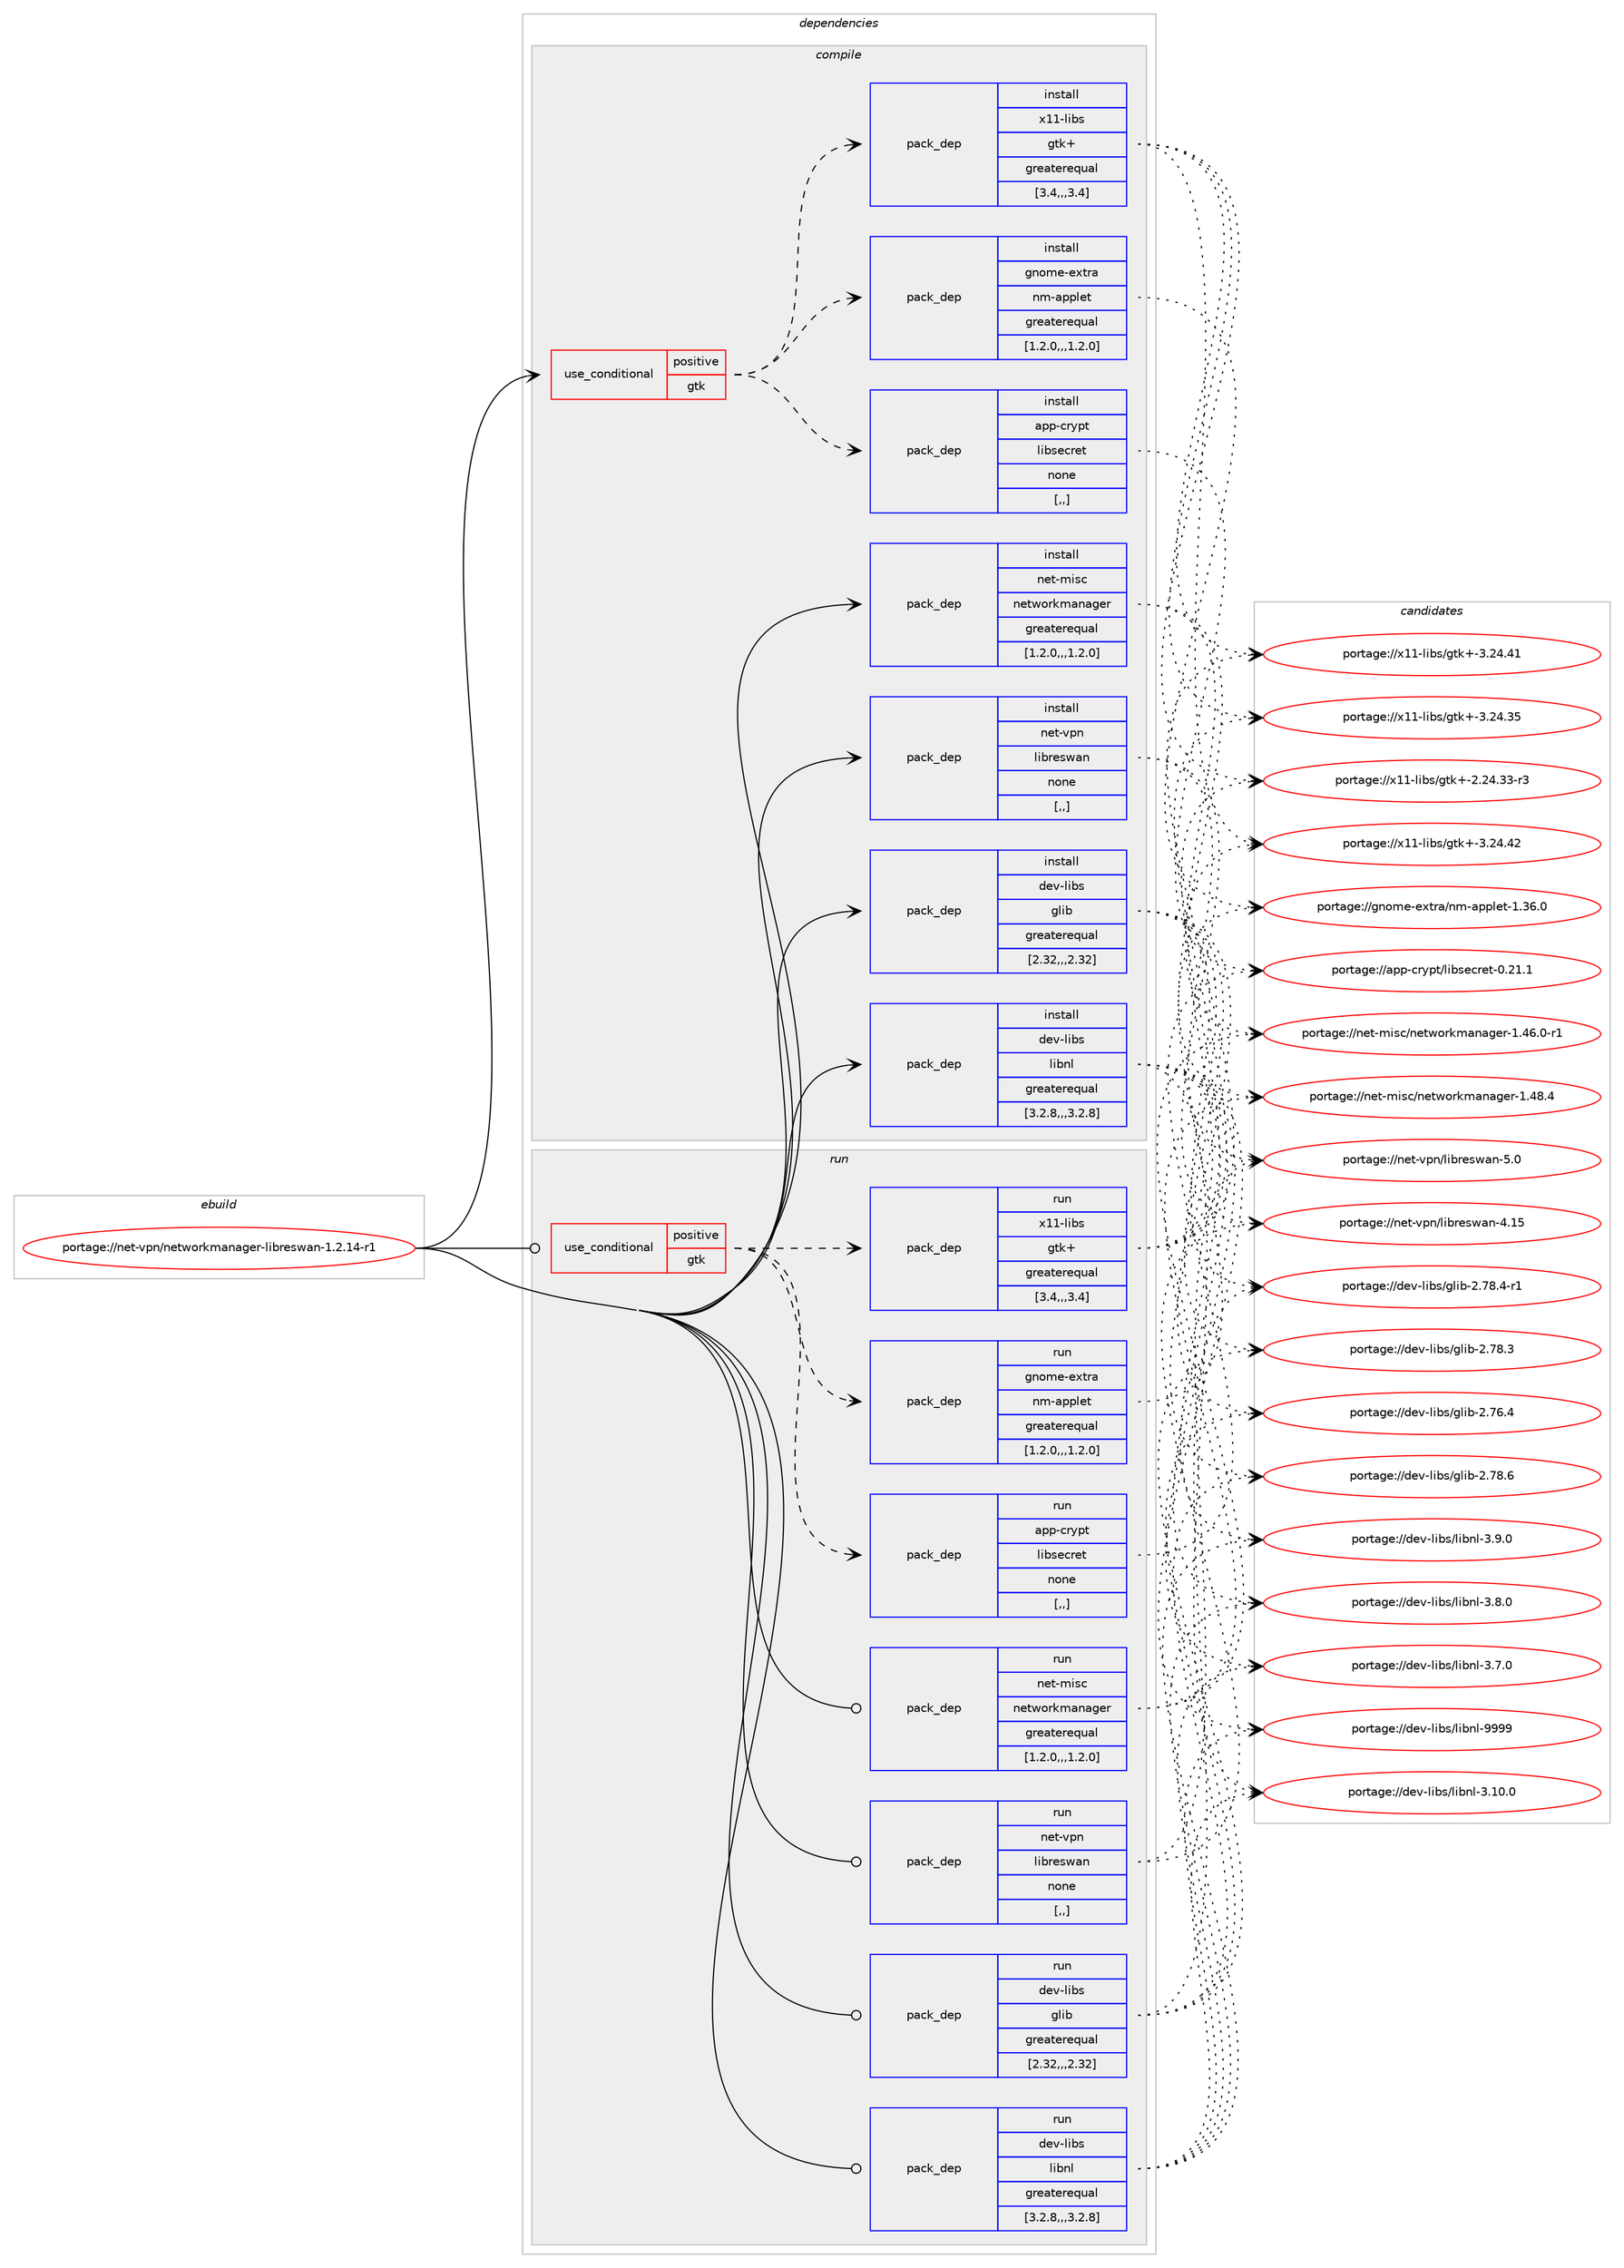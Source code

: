 digraph prolog {

# *************
# Graph options
# *************

newrank=true;
concentrate=true;
compound=true;
graph [rankdir=LR,fontname=Helvetica,fontsize=10,ranksep=1.5];#, ranksep=2.5, nodesep=0.2];
edge  [arrowhead=vee];
node  [fontname=Helvetica,fontsize=10];

# **********
# The ebuild
# **********

subgraph cluster_leftcol {
color=gray;
label=<<i>ebuild</i>>;
id [label="portage://net-vpn/networkmanager-libreswan-1.2.14-r1", color=red, width=4, href="../net-vpn/networkmanager-libreswan-1.2.14-r1.svg"];
}

# ****************
# The dependencies
# ****************

subgraph cluster_midcol {
color=gray;
label=<<i>dependencies</i>>;
subgraph cluster_compile {
fillcolor="#eeeeee";
style=filled;
label=<<i>compile</i>>;
subgraph cond101987 {
dependency385877 [label=<<TABLE BORDER="0" CELLBORDER="1" CELLSPACING="0" CELLPADDING="4"><TR><TD ROWSPAN="3" CELLPADDING="10">use_conditional</TD></TR><TR><TD>positive</TD></TR><TR><TD>gtk</TD></TR></TABLE>>, shape=none, color=red];
subgraph pack281116 {
dependency385878 [label=<<TABLE BORDER="0" CELLBORDER="1" CELLSPACING="0" CELLPADDING="4" WIDTH="220"><TR><TD ROWSPAN="6" CELLPADDING="30">pack_dep</TD></TR><TR><TD WIDTH="110">install</TD></TR><TR><TD>app-crypt</TD></TR><TR><TD>libsecret</TD></TR><TR><TD>none</TD></TR><TR><TD>[,,]</TD></TR></TABLE>>, shape=none, color=blue];
}
dependency385877:e -> dependency385878:w [weight=20,style="dashed",arrowhead="vee"];
subgraph pack281117 {
dependency385879 [label=<<TABLE BORDER="0" CELLBORDER="1" CELLSPACING="0" CELLPADDING="4" WIDTH="220"><TR><TD ROWSPAN="6" CELLPADDING="30">pack_dep</TD></TR><TR><TD WIDTH="110">install</TD></TR><TR><TD>gnome-extra</TD></TR><TR><TD>nm-applet</TD></TR><TR><TD>greaterequal</TD></TR><TR><TD>[1.2.0,,,1.2.0]</TD></TR></TABLE>>, shape=none, color=blue];
}
dependency385877:e -> dependency385879:w [weight=20,style="dashed",arrowhead="vee"];
subgraph pack281118 {
dependency385880 [label=<<TABLE BORDER="0" CELLBORDER="1" CELLSPACING="0" CELLPADDING="4" WIDTH="220"><TR><TD ROWSPAN="6" CELLPADDING="30">pack_dep</TD></TR><TR><TD WIDTH="110">install</TD></TR><TR><TD>x11-libs</TD></TR><TR><TD>gtk+</TD></TR><TR><TD>greaterequal</TD></TR><TR><TD>[3.4,,,3.4]</TD></TR></TABLE>>, shape=none, color=blue];
}
dependency385877:e -> dependency385880:w [weight=20,style="dashed",arrowhead="vee"];
}
id:e -> dependency385877:w [weight=20,style="solid",arrowhead="vee"];
subgraph pack281119 {
dependency385881 [label=<<TABLE BORDER="0" CELLBORDER="1" CELLSPACING="0" CELLPADDING="4" WIDTH="220"><TR><TD ROWSPAN="6" CELLPADDING="30">pack_dep</TD></TR><TR><TD WIDTH="110">install</TD></TR><TR><TD>dev-libs</TD></TR><TR><TD>glib</TD></TR><TR><TD>greaterequal</TD></TR><TR><TD>[2.32,,,2.32]</TD></TR></TABLE>>, shape=none, color=blue];
}
id:e -> dependency385881:w [weight=20,style="solid",arrowhead="vee"];
subgraph pack281120 {
dependency385882 [label=<<TABLE BORDER="0" CELLBORDER="1" CELLSPACING="0" CELLPADDING="4" WIDTH="220"><TR><TD ROWSPAN="6" CELLPADDING="30">pack_dep</TD></TR><TR><TD WIDTH="110">install</TD></TR><TR><TD>dev-libs</TD></TR><TR><TD>libnl</TD></TR><TR><TD>greaterequal</TD></TR><TR><TD>[3.2.8,,,3.2.8]</TD></TR></TABLE>>, shape=none, color=blue];
}
id:e -> dependency385882:w [weight=20,style="solid",arrowhead="vee"];
subgraph pack281121 {
dependency385883 [label=<<TABLE BORDER="0" CELLBORDER="1" CELLSPACING="0" CELLPADDING="4" WIDTH="220"><TR><TD ROWSPAN="6" CELLPADDING="30">pack_dep</TD></TR><TR><TD WIDTH="110">install</TD></TR><TR><TD>net-misc</TD></TR><TR><TD>networkmanager</TD></TR><TR><TD>greaterequal</TD></TR><TR><TD>[1.2.0,,,1.2.0]</TD></TR></TABLE>>, shape=none, color=blue];
}
id:e -> dependency385883:w [weight=20,style="solid",arrowhead="vee"];
subgraph pack281122 {
dependency385884 [label=<<TABLE BORDER="0" CELLBORDER="1" CELLSPACING="0" CELLPADDING="4" WIDTH="220"><TR><TD ROWSPAN="6" CELLPADDING="30">pack_dep</TD></TR><TR><TD WIDTH="110">install</TD></TR><TR><TD>net-vpn</TD></TR><TR><TD>libreswan</TD></TR><TR><TD>none</TD></TR><TR><TD>[,,]</TD></TR></TABLE>>, shape=none, color=blue];
}
id:e -> dependency385884:w [weight=20,style="solid",arrowhead="vee"];
}
subgraph cluster_compileandrun {
fillcolor="#eeeeee";
style=filled;
label=<<i>compile and run</i>>;
}
subgraph cluster_run {
fillcolor="#eeeeee";
style=filled;
label=<<i>run</i>>;
subgraph cond101988 {
dependency385885 [label=<<TABLE BORDER="0" CELLBORDER="1" CELLSPACING="0" CELLPADDING="4"><TR><TD ROWSPAN="3" CELLPADDING="10">use_conditional</TD></TR><TR><TD>positive</TD></TR><TR><TD>gtk</TD></TR></TABLE>>, shape=none, color=red];
subgraph pack281123 {
dependency385886 [label=<<TABLE BORDER="0" CELLBORDER="1" CELLSPACING="0" CELLPADDING="4" WIDTH="220"><TR><TD ROWSPAN="6" CELLPADDING="30">pack_dep</TD></TR><TR><TD WIDTH="110">run</TD></TR><TR><TD>app-crypt</TD></TR><TR><TD>libsecret</TD></TR><TR><TD>none</TD></TR><TR><TD>[,,]</TD></TR></TABLE>>, shape=none, color=blue];
}
dependency385885:e -> dependency385886:w [weight=20,style="dashed",arrowhead="vee"];
subgraph pack281124 {
dependency385887 [label=<<TABLE BORDER="0" CELLBORDER="1" CELLSPACING="0" CELLPADDING="4" WIDTH="220"><TR><TD ROWSPAN="6" CELLPADDING="30">pack_dep</TD></TR><TR><TD WIDTH="110">run</TD></TR><TR><TD>gnome-extra</TD></TR><TR><TD>nm-applet</TD></TR><TR><TD>greaterequal</TD></TR><TR><TD>[1.2.0,,,1.2.0]</TD></TR></TABLE>>, shape=none, color=blue];
}
dependency385885:e -> dependency385887:w [weight=20,style="dashed",arrowhead="vee"];
subgraph pack281125 {
dependency385888 [label=<<TABLE BORDER="0" CELLBORDER="1" CELLSPACING="0" CELLPADDING="4" WIDTH="220"><TR><TD ROWSPAN="6" CELLPADDING="30">pack_dep</TD></TR><TR><TD WIDTH="110">run</TD></TR><TR><TD>x11-libs</TD></TR><TR><TD>gtk+</TD></TR><TR><TD>greaterequal</TD></TR><TR><TD>[3.4,,,3.4]</TD></TR></TABLE>>, shape=none, color=blue];
}
dependency385885:e -> dependency385888:w [weight=20,style="dashed",arrowhead="vee"];
}
id:e -> dependency385885:w [weight=20,style="solid",arrowhead="odot"];
subgraph pack281126 {
dependency385889 [label=<<TABLE BORDER="0" CELLBORDER="1" CELLSPACING="0" CELLPADDING="4" WIDTH="220"><TR><TD ROWSPAN="6" CELLPADDING="30">pack_dep</TD></TR><TR><TD WIDTH="110">run</TD></TR><TR><TD>dev-libs</TD></TR><TR><TD>glib</TD></TR><TR><TD>greaterequal</TD></TR><TR><TD>[2.32,,,2.32]</TD></TR></TABLE>>, shape=none, color=blue];
}
id:e -> dependency385889:w [weight=20,style="solid",arrowhead="odot"];
subgraph pack281127 {
dependency385890 [label=<<TABLE BORDER="0" CELLBORDER="1" CELLSPACING="0" CELLPADDING="4" WIDTH="220"><TR><TD ROWSPAN="6" CELLPADDING="30">pack_dep</TD></TR><TR><TD WIDTH="110">run</TD></TR><TR><TD>dev-libs</TD></TR><TR><TD>libnl</TD></TR><TR><TD>greaterequal</TD></TR><TR><TD>[3.2.8,,,3.2.8]</TD></TR></TABLE>>, shape=none, color=blue];
}
id:e -> dependency385890:w [weight=20,style="solid",arrowhead="odot"];
subgraph pack281128 {
dependency385891 [label=<<TABLE BORDER="0" CELLBORDER="1" CELLSPACING="0" CELLPADDING="4" WIDTH="220"><TR><TD ROWSPAN="6" CELLPADDING="30">pack_dep</TD></TR><TR><TD WIDTH="110">run</TD></TR><TR><TD>net-misc</TD></TR><TR><TD>networkmanager</TD></TR><TR><TD>greaterequal</TD></TR><TR><TD>[1.2.0,,,1.2.0]</TD></TR></TABLE>>, shape=none, color=blue];
}
id:e -> dependency385891:w [weight=20,style="solid",arrowhead="odot"];
subgraph pack281129 {
dependency385892 [label=<<TABLE BORDER="0" CELLBORDER="1" CELLSPACING="0" CELLPADDING="4" WIDTH="220"><TR><TD ROWSPAN="6" CELLPADDING="30">pack_dep</TD></TR><TR><TD WIDTH="110">run</TD></TR><TR><TD>net-vpn</TD></TR><TR><TD>libreswan</TD></TR><TR><TD>none</TD></TR><TR><TD>[,,]</TD></TR></TABLE>>, shape=none, color=blue];
}
id:e -> dependency385892:w [weight=20,style="solid",arrowhead="odot"];
}
}

# **************
# The candidates
# **************

subgraph cluster_choices {
rank=same;
color=gray;
label=<<i>candidates</i>>;

subgraph choice281116 {
color=black;
nodesep=1;
choice97112112459911412111211647108105981151019911410111645484650494649 [label="portage://app-crypt/libsecret-0.21.1", color=red, width=4,href="../app-crypt/libsecret-0.21.1.svg"];
dependency385878:e -> choice97112112459911412111211647108105981151019911410111645484650494649:w [style=dotted,weight="100"];
}
subgraph choice281117 {
color=black;
nodesep=1;
choice103110111109101451011201161149747110109459711211210810111645494651544648 [label="portage://gnome-extra/nm-applet-1.36.0", color=red, width=4,href="../gnome-extra/nm-applet-1.36.0.svg"];
dependency385879:e -> choice103110111109101451011201161149747110109459711211210810111645494651544648:w [style=dotted,weight="100"];
}
subgraph choice281118 {
color=black;
nodesep=1;
choice1204949451081059811547103116107434551465052465250 [label="portage://x11-libs/gtk+-3.24.42", color=red, width=4,href="../x11-libs/gtk+-3.24.42.svg"];
choice1204949451081059811547103116107434551465052465249 [label="portage://x11-libs/gtk+-3.24.41", color=red, width=4,href="../x11-libs/gtk+-3.24.41.svg"];
choice1204949451081059811547103116107434551465052465153 [label="portage://x11-libs/gtk+-3.24.35", color=red, width=4,href="../x11-libs/gtk+-3.24.35.svg"];
choice12049494510810598115471031161074345504650524651514511451 [label="portage://x11-libs/gtk+-2.24.33-r3", color=red, width=4,href="../x11-libs/gtk+-2.24.33-r3.svg"];
dependency385880:e -> choice1204949451081059811547103116107434551465052465250:w [style=dotted,weight="100"];
dependency385880:e -> choice1204949451081059811547103116107434551465052465249:w [style=dotted,weight="100"];
dependency385880:e -> choice1204949451081059811547103116107434551465052465153:w [style=dotted,weight="100"];
dependency385880:e -> choice12049494510810598115471031161074345504650524651514511451:w [style=dotted,weight="100"];
}
subgraph choice281119 {
color=black;
nodesep=1;
choice1001011184510810598115471031081059845504655564654 [label="portage://dev-libs/glib-2.78.6", color=red, width=4,href="../dev-libs/glib-2.78.6.svg"];
choice10010111845108105981154710310810598455046555646524511449 [label="portage://dev-libs/glib-2.78.4-r1", color=red, width=4,href="../dev-libs/glib-2.78.4-r1.svg"];
choice1001011184510810598115471031081059845504655564651 [label="portage://dev-libs/glib-2.78.3", color=red, width=4,href="../dev-libs/glib-2.78.3.svg"];
choice1001011184510810598115471031081059845504655544652 [label="portage://dev-libs/glib-2.76.4", color=red, width=4,href="../dev-libs/glib-2.76.4.svg"];
dependency385881:e -> choice1001011184510810598115471031081059845504655564654:w [style=dotted,weight="100"];
dependency385881:e -> choice10010111845108105981154710310810598455046555646524511449:w [style=dotted,weight="100"];
dependency385881:e -> choice1001011184510810598115471031081059845504655564651:w [style=dotted,weight="100"];
dependency385881:e -> choice1001011184510810598115471031081059845504655544652:w [style=dotted,weight="100"];
}
subgraph choice281120 {
color=black;
nodesep=1;
choice100101118451081059811547108105981101084557575757 [label="portage://dev-libs/libnl-9999", color=red, width=4,href="../dev-libs/libnl-9999.svg"];
choice1001011184510810598115471081059811010845514649484648 [label="portage://dev-libs/libnl-3.10.0", color=red, width=4,href="../dev-libs/libnl-3.10.0.svg"];
choice10010111845108105981154710810598110108455146574648 [label="portage://dev-libs/libnl-3.9.0", color=red, width=4,href="../dev-libs/libnl-3.9.0.svg"];
choice10010111845108105981154710810598110108455146564648 [label="portage://dev-libs/libnl-3.8.0", color=red, width=4,href="../dev-libs/libnl-3.8.0.svg"];
choice10010111845108105981154710810598110108455146554648 [label="portage://dev-libs/libnl-3.7.0", color=red, width=4,href="../dev-libs/libnl-3.7.0.svg"];
dependency385882:e -> choice100101118451081059811547108105981101084557575757:w [style=dotted,weight="100"];
dependency385882:e -> choice1001011184510810598115471081059811010845514649484648:w [style=dotted,weight="100"];
dependency385882:e -> choice10010111845108105981154710810598110108455146574648:w [style=dotted,weight="100"];
dependency385882:e -> choice10010111845108105981154710810598110108455146564648:w [style=dotted,weight="100"];
dependency385882:e -> choice10010111845108105981154710810598110108455146554648:w [style=dotted,weight="100"];
}
subgraph choice281121 {
color=black;
nodesep=1;
choice110101116451091051159947110101116119111114107109971109710310111445494652564652 [label="portage://net-misc/networkmanager-1.48.4", color=red, width=4,href="../net-misc/networkmanager-1.48.4.svg"];
choice1101011164510910511599471101011161191111141071099711097103101114454946525446484511449 [label="portage://net-misc/networkmanager-1.46.0-r1", color=red, width=4,href="../net-misc/networkmanager-1.46.0-r1.svg"];
dependency385883:e -> choice110101116451091051159947110101116119111114107109971109710310111445494652564652:w [style=dotted,weight="100"];
dependency385883:e -> choice1101011164510910511599471101011161191111141071099711097103101114454946525446484511449:w [style=dotted,weight="100"];
}
subgraph choice281122 {
color=black;
nodesep=1;
choice1101011164511811211047108105981141011151199711045534648 [label="portage://net-vpn/libreswan-5.0", color=red, width=4,href="../net-vpn/libreswan-5.0.svg"];
choice110101116451181121104710810598114101115119971104552464953 [label="portage://net-vpn/libreswan-4.15", color=red, width=4,href="../net-vpn/libreswan-4.15.svg"];
dependency385884:e -> choice1101011164511811211047108105981141011151199711045534648:w [style=dotted,weight="100"];
dependency385884:e -> choice110101116451181121104710810598114101115119971104552464953:w [style=dotted,weight="100"];
}
subgraph choice281123 {
color=black;
nodesep=1;
choice97112112459911412111211647108105981151019911410111645484650494649 [label="portage://app-crypt/libsecret-0.21.1", color=red, width=4,href="../app-crypt/libsecret-0.21.1.svg"];
dependency385886:e -> choice97112112459911412111211647108105981151019911410111645484650494649:w [style=dotted,weight="100"];
}
subgraph choice281124 {
color=black;
nodesep=1;
choice103110111109101451011201161149747110109459711211210810111645494651544648 [label="portage://gnome-extra/nm-applet-1.36.0", color=red, width=4,href="../gnome-extra/nm-applet-1.36.0.svg"];
dependency385887:e -> choice103110111109101451011201161149747110109459711211210810111645494651544648:w [style=dotted,weight="100"];
}
subgraph choice281125 {
color=black;
nodesep=1;
choice1204949451081059811547103116107434551465052465250 [label="portage://x11-libs/gtk+-3.24.42", color=red, width=4,href="../x11-libs/gtk+-3.24.42.svg"];
choice1204949451081059811547103116107434551465052465249 [label="portage://x11-libs/gtk+-3.24.41", color=red, width=4,href="../x11-libs/gtk+-3.24.41.svg"];
choice1204949451081059811547103116107434551465052465153 [label="portage://x11-libs/gtk+-3.24.35", color=red, width=4,href="../x11-libs/gtk+-3.24.35.svg"];
choice12049494510810598115471031161074345504650524651514511451 [label="portage://x11-libs/gtk+-2.24.33-r3", color=red, width=4,href="../x11-libs/gtk+-2.24.33-r3.svg"];
dependency385888:e -> choice1204949451081059811547103116107434551465052465250:w [style=dotted,weight="100"];
dependency385888:e -> choice1204949451081059811547103116107434551465052465249:w [style=dotted,weight="100"];
dependency385888:e -> choice1204949451081059811547103116107434551465052465153:w [style=dotted,weight="100"];
dependency385888:e -> choice12049494510810598115471031161074345504650524651514511451:w [style=dotted,weight="100"];
}
subgraph choice281126 {
color=black;
nodesep=1;
choice1001011184510810598115471031081059845504655564654 [label="portage://dev-libs/glib-2.78.6", color=red, width=4,href="../dev-libs/glib-2.78.6.svg"];
choice10010111845108105981154710310810598455046555646524511449 [label="portage://dev-libs/glib-2.78.4-r1", color=red, width=4,href="../dev-libs/glib-2.78.4-r1.svg"];
choice1001011184510810598115471031081059845504655564651 [label="portage://dev-libs/glib-2.78.3", color=red, width=4,href="../dev-libs/glib-2.78.3.svg"];
choice1001011184510810598115471031081059845504655544652 [label="portage://dev-libs/glib-2.76.4", color=red, width=4,href="../dev-libs/glib-2.76.4.svg"];
dependency385889:e -> choice1001011184510810598115471031081059845504655564654:w [style=dotted,weight="100"];
dependency385889:e -> choice10010111845108105981154710310810598455046555646524511449:w [style=dotted,weight="100"];
dependency385889:e -> choice1001011184510810598115471031081059845504655564651:w [style=dotted,weight="100"];
dependency385889:e -> choice1001011184510810598115471031081059845504655544652:w [style=dotted,weight="100"];
}
subgraph choice281127 {
color=black;
nodesep=1;
choice100101118451081059811547108105981101084557575757 [label="portage://dev-libs/libnl-9999", color=red, width=4,href="../dev-libs/libnl-9999.svg"];
choice1001011184510810598115471081059811010845514649484648 [label="portage://dev-libs/libnl-3.10.0", color=red, width=4,href="../dev-libs/libnl-3.10.0.svg"];
choice10010111845108105981154710810598110108455146574648 [label="portage://dev-libs/libnl-3.9.0", color=red, width=4,href="../dev-libs/libnl-3.9.0.svg"];
choice10010111845108105981154710810598110108455146564648 [label="portage://dev-libs/libnl-3.8.0", color=red, width=4,href="../dev-libs/libnl-3.8.0.svg"];
choice10010111845108105981154710810598110108455146554648 [label="portage://dev-libs/libnl-3.7.0", color=red, width=4,href="../dev-libs/libnl-3.7.0.svg"];
dependency385890:e -> choice100101118451081059811547108105981101084557575757:w [style=dotted,weight="100"];
dependency385890:e -> choice1001011184510810598115471081059811010845514649484648:w [style=dotted,weight="100"];
dependency385890:e -> choice10010111845108105981154710810598110108455146574648:w [style=dotted,weight="100"];
dependency385890:e -> choice10010111845108105981154710810598110108455146564648:w [style=dotted,weight="100"];
dependency385890:e -> choice10010111845108105981154710810598110108455146554648:w [style=dotted,weight="100"];
}
subgraph choice281128 {
color=black;
nodesep=1;
choice110101116451091051159947110101116119111114107109971109710310111445494652564652 [label="portage://net-misc/networkmanager-1.48.4", color=red, width=4,href="../net-misc/networkmanager-1.48.4.svg"];
choice1101011164510910511599471101011161191111141071099711097103101114454946525446484511449 [label="portage://net-misc/networkmanager-1.46.0-r1", color=red, width=4,href="../net-misc/networkmanager-1.46.0-r1.svg"];
dependency385891:e -> choice110101116451091051159947110101116119111114107109971109710310111445494652564652:w [style=dotted,weight="100"];
dependency385891:e -> choice1101011164510910511599471101011161191111141071099711097103101114454946525446484511449:w [style=dotted,weight="100"];
}
subgraph choice281129 {
color=black;
nodesep=1;
choice1101011164511811211047108105981141011151199711045534648 [label="portage://net-vpn/libreswan-5.0", color=red, width=4,href="../net-vpn/libreswan-5.0.svg"];
choice110101116451181121104710810598114101115119971104552464953 [label="portage://net-vpn/libreswan-4.15", color=red, width=4,href="../net-vpn/libreswan-4.15.svg"];
dependency385892:e -> choice1101011164511811211047108105981141011151199711045534648:w [style=dotted,weight="100"];
dependency385892:e -> choice110101116451181121104710810598114101115119971104552464953:w [style=dotted,weight="100"];
}
}

}
